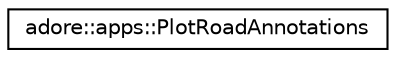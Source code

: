 digraph "Graphical Class Hierarchy"
{
 // LATEX_PDF_SIZE
  edge [fontname="Helvetica",fontsize="10",labelfontname="Helvetica",labelfontsize="10"];
  node [fontname="Helvetica",fontsize="10",shape=record];
  rankdir="LR";
  Node0 [label="adore::apps::PlotRoadAnnotations",height=0.2,width=0.4,color="black", fillcolor="white", style="filled",URL="$classadore_1_1apps_1_1PlotRoadAnnotations.html",tooltip="an optimzed plotting application to plot annotations like speed limits"];
}

